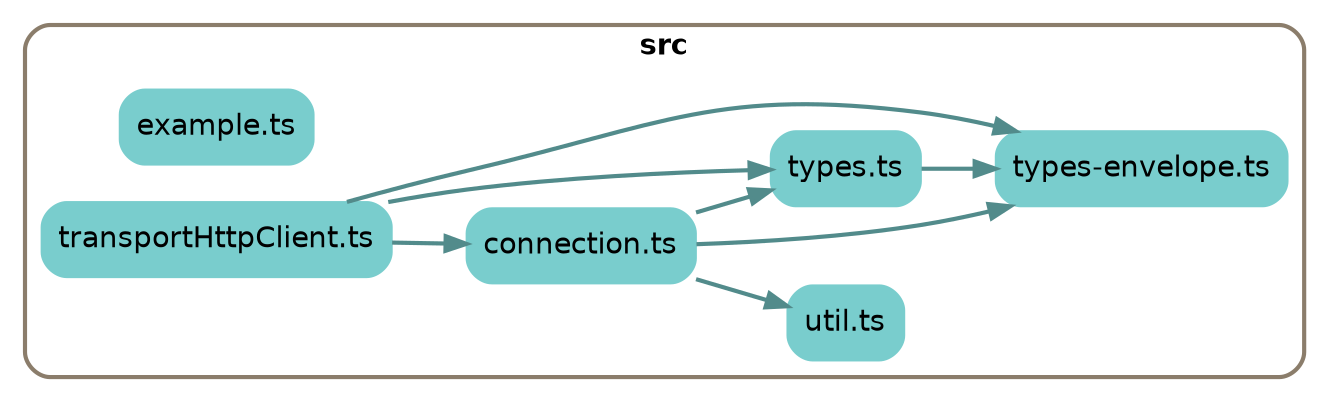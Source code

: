 
digraph G {
    //splines=line;
    //splines=polyline;
    splines=true;
    rankdir=LR;
    //newrank=true;
    compound=true;
    graph [fontname = "helvetica"];  // dpi=72
    node [fontname = "helvetica"];
    edge [fontname = "helvetica"];
    
    // files in their folder clusters

    subgraph cluster2285140244 {
        label=<<b>src</b>>;
        style="rounded";
        color=bisque4;
        penwidth=2;
                    
        "src/connection.ts" [label="connection.ts", shape=rectangle; style="rounded,filled"; color=darkslategray3];
        "src/example.ts" [label="example.ts", shape=rectangle; style="rounded,filled"; color=darkslategray3];
        "src/transportHttpClient.ts" [label="transportHttpClient.ts", shape=rectangle; style="rounded,filled"; color=darkslategray3];
        "src/types-envelope.ts" [label="types-envelope.ts", shape=rectangle; style="rounded,filled"; color=darkslategray3];
        "src/types.ts" [label="types.ts", shape=rectangle; style="rounded,filled"; color=darkslategray3];
        "src/util.ts" [label="util.ts", shape=rectangle; style="rounded,filled"; color=darkslategray3];
    }

    // edges between files
    "src/connection.ts" -> "src/types.ts" [penwidth=2; color=darkslategray4];
    "src/connection.ts" -> "src/types-envelope.ts" [penwidth=2; color=darkslategray4];
    "src/connection.ts" -> "src/util.ts" [penwidth=2; color=darkslategray4];
    "src/transportHttpClient.ts" -> "src/types.ts" [penwidth=2; color=darkslategray4];
    "src/transportHttpClient.ts" -> "src/types-envelope.ts" [penwidth=2; color=darkslategray4];
    "src/transportHttpClient.ts" -> "src/connection.ts" [penwidth=2; color=darkslategray4];
    "src/types.ts" -> "src/types-envelope.ts" [penwidth=2; color=darkslategray4];

}
